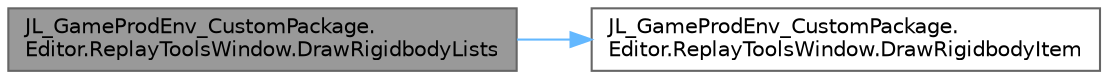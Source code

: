 digraph "JL_GameProdEnv_CustomPackage.Editor.ReplayToolsWindow.DrawRigidbodyLists"
{
 // LATEX_PDF_SIZE
  bgcolor="transparent";
  edge [fontname=Helvetica,fontsize=10,labelfontname=Helvetica,labelfontsize=10];
  node [fontname=Helvetica,fontsize=10,shape=box,height=0.2,width=0.4];
  rankdir="LR";
  Node1 [id="Node000001",label="JL_GameProdEnv_CustomPackage.\lEditor.ReplayToolsWindow.DrawRigidbodyLists",height=0.2,width=0.4,color="gray40", fillcolor="grey60", style="filled", fontcolor="black",tooltip="Draws the lists of player and normal rigidbodies detected in the scene. Allows selection of individua..."];
  Node1 -> Node2 [id="edge2_Node000001_Node000002",color="steelblue1",style="solid",tooltip=" "];
  Node2 [id="Node000002",label="JL_GameProdEnv_CustomPackage.\lEditor.ReplayToolsWindow.DrawRigidbodyItem",height=0.2,width=0.4,color="grey40", fillcolor="white", style="filled",URL="$class_j_l___game_prod_env___custom_package_1_1_editor_1_1_replay_tools_window.html#a9f9937f58fbb537ab31668e2e944392b",tooltip="Draws a single rigidbody item in the list with selection toggle and basic information."];
}
